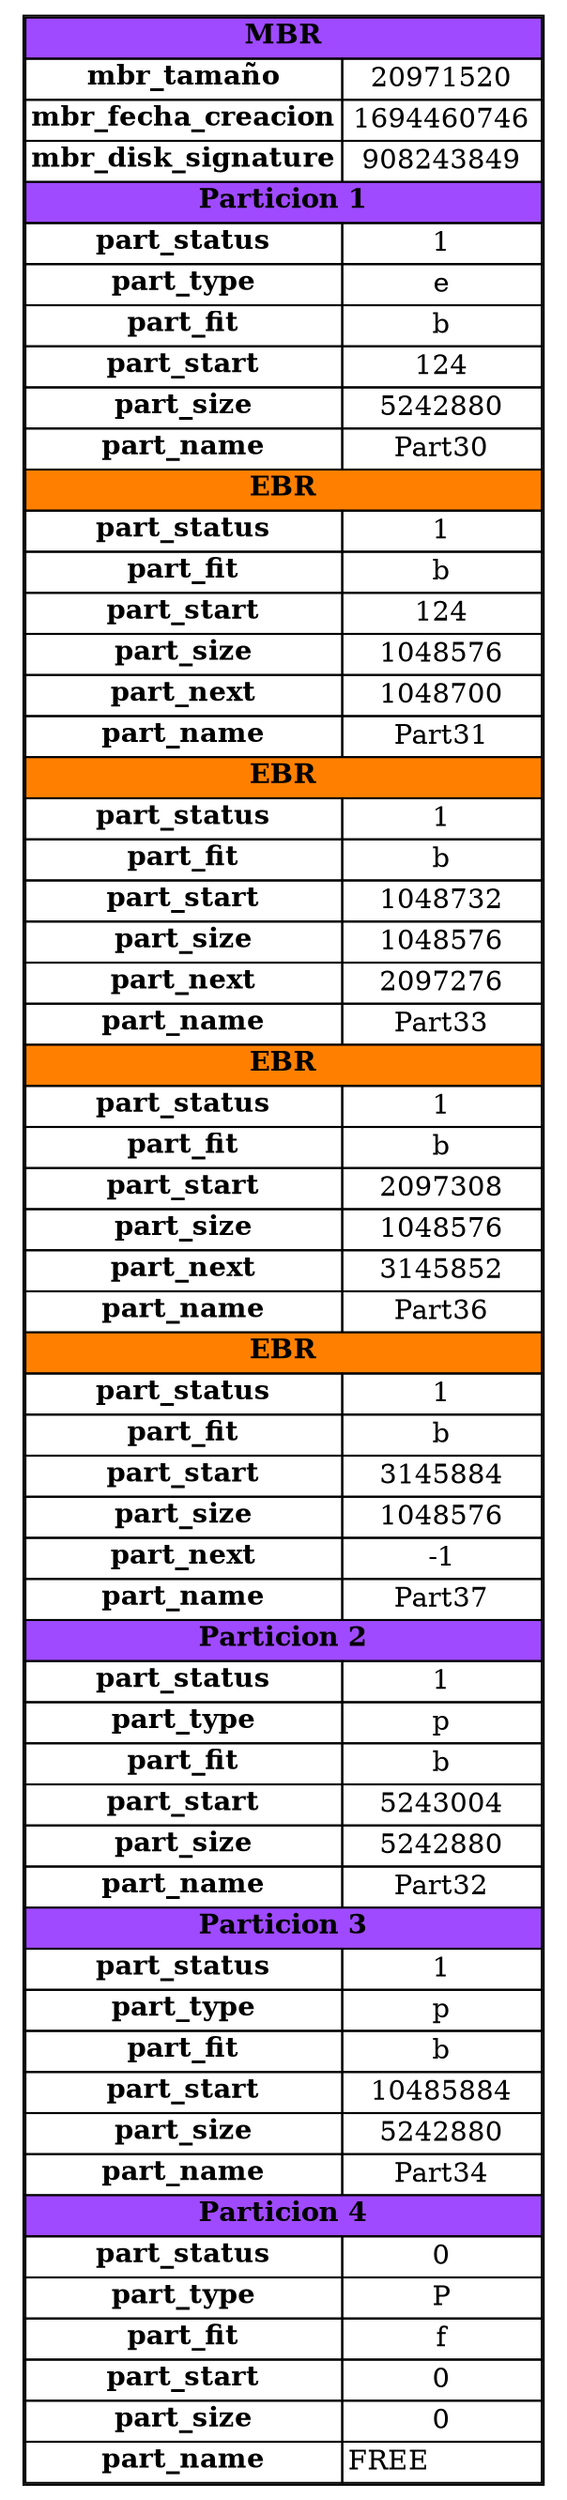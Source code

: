 digraph G{
node[shape=plaintext]
graph[label=<
<table border='1' cellborder='1' cellspacing='0'>
<tr><td colspan='2' bgcolor='#9F4AFF'><b>MBR</b></td></tr>
<tr><td><b>mbr_tamaño</b></td><td>20971520</td></tr>
<tr><td><b>mbr_fecha_creacion</b></td><td>1694460746</td></tr>
<tr><td><b>mbr_disk_signature</b></td><td>908243849</td></tr>
<tr><td colspan='2' bgcolor='#9F4AFF'><b>Particion 1</b></td></tr>
<tr><td><b>part_status</b></td><td>1</td></tr>
<tr><td><b>part_type</b></td><td>e</td></tr>
<tr><td><b>part_fit</b></td><td>b</td></tr>
<tr><td><b>part_start</b></td><td>124</td></tr>
<tr><td><b>part_size</b></td><td>5242880</td></tr>
<tr><td><b>part_name</b></td><td>Part30</td></tr>
<tr><td colspan='2' bgcolor='#FF8000'><b>EBR</b></td></tr>
<tr><td><b>part_status</b></td><td>1</td></tr>
<tr><td><b>part_fit</b></td><td>b</td></tr>
<tr><td><b>part_start</b></td><td>124</td></tr>
<tr><td><b>part_size</b></td><td>1048576</td></tr>
<tr><td><b>part_next</b></td><td>1048700</td></tr>
<tr><td><b>part_name</b></td><td>Part31</td></tr>
<tr><td colspan='2' bgcolor='#FF8000'><b>EBR</b></td></tr>
<tr><td><b>part_status</b></td><td>1</td></tr>
<tr><td><b>part_fit</b></td><td>b</td></tr>
<tr><td><b>part_start</b></td><td>1048732</td></tr>
<tr><td><b>part_size</b></td><td>1048576</td></tr>
<tr><td><b>part_next</b></td><td>2097276</td></tr>
<tr><td><b>part_name</b></td><td>Part33</td></tr>
<tr><td colspan='2' bgcolor='#FF8000'><b>EBR</b></td></tr>
<tr><td><b>part_status</b></td><td>1</td></tr>
<tr><td><b>part_fit</b></td><td>b</td></tr>
<tr><td><b>part_start</b></td><td>2097308</td></tr>
<tr><td><b>part_size</b></td><td>1048576</td></tr>
<tr><td><b>part_next</b></td><td>3145852</td></tr>
<tr><td><b>part_name</b></td><td>Part36</td></tr>
<tr><td colspan='2' bgcolor='#FF8000'><b>EBR</b></td></tr>
<tr><td><b>part_status</b></td><td>1</td></tr>
<tr><td><b>part_fit</b></td><td>b</td></tr>
<tr><td><b>part_start</b></td><td>3145884</td></tr>
<tr><td><b>part_size</b></td><td>1048576</td></tr>
<tr><td><b>part_next</b></td><td>-1</td></tr>
<tr><td><b>part_name</b></td><td>Part37</td></tr>
<tr><td colspan='2' bgcolor='#9F4AFF'><b>Particion 2</b></td></tr>
<tr><td><b>part_status</b></td><td>1</td></tr>
<tr><td><b>part_type</b></td><td>p</td></tr>
<tr><td><b>part_fit</b></td><td>b</td></tr>
<tr><td><b>part_start</b></td><td>5243004</td></tr>
<tr><td><b>part_size</b></td><td>5242880</td></tr>
<tr><td><b>part_name</b></td><td>Part32</td></tr>
<tr><td colspan='2' bgcolor='#9F4AFF'><b>Particion 3</b></td></tr>
<tr><td><b>part_status</b></td><td>1</td></tr>
<tr><td><b>part_type</b></td><td>p</td></tr>
<tr><td><b>part_fit</b></td><td>b</td></tr>
<tr><td><b>part_start</b></td><td>10485884</td></tr>
<tr><td><b>part_size</b></td><td>5242880</td></tr>
<tr><td><b>part_name</b></td><td>Part34</td></tr>
<tr><td colspan='2' bgcolor='#9F4AFF'><b>Particion 4</b></td></tr>
<tr><td><b>part_status</b></td><td>0</td></tr>
<tr><td><b>part_type</b></td><td>P</td></tr>
<tr><td><b>part_fit</b></td><td>f</td></tr>
<tr><td><b>part_start</b></td><td>0</td></tr>
<tr><td><b>part_size</b></td><td>0</td></tr>
<tr><td><b>part_name</b></td><td>FREE            </td></tr>
</table>
>];
}
